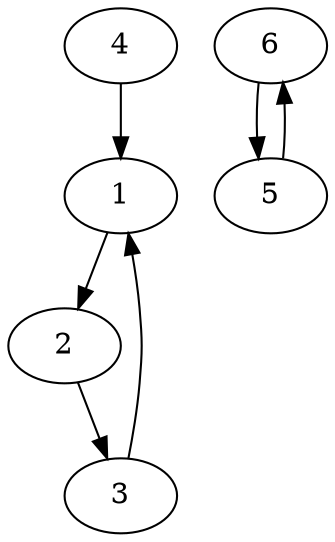 digraph graph1 {
    1[label="1"]
    2[label="2"]
    1->2
    2->3
    3->1
    4->1
    6->5
    5->6
}

